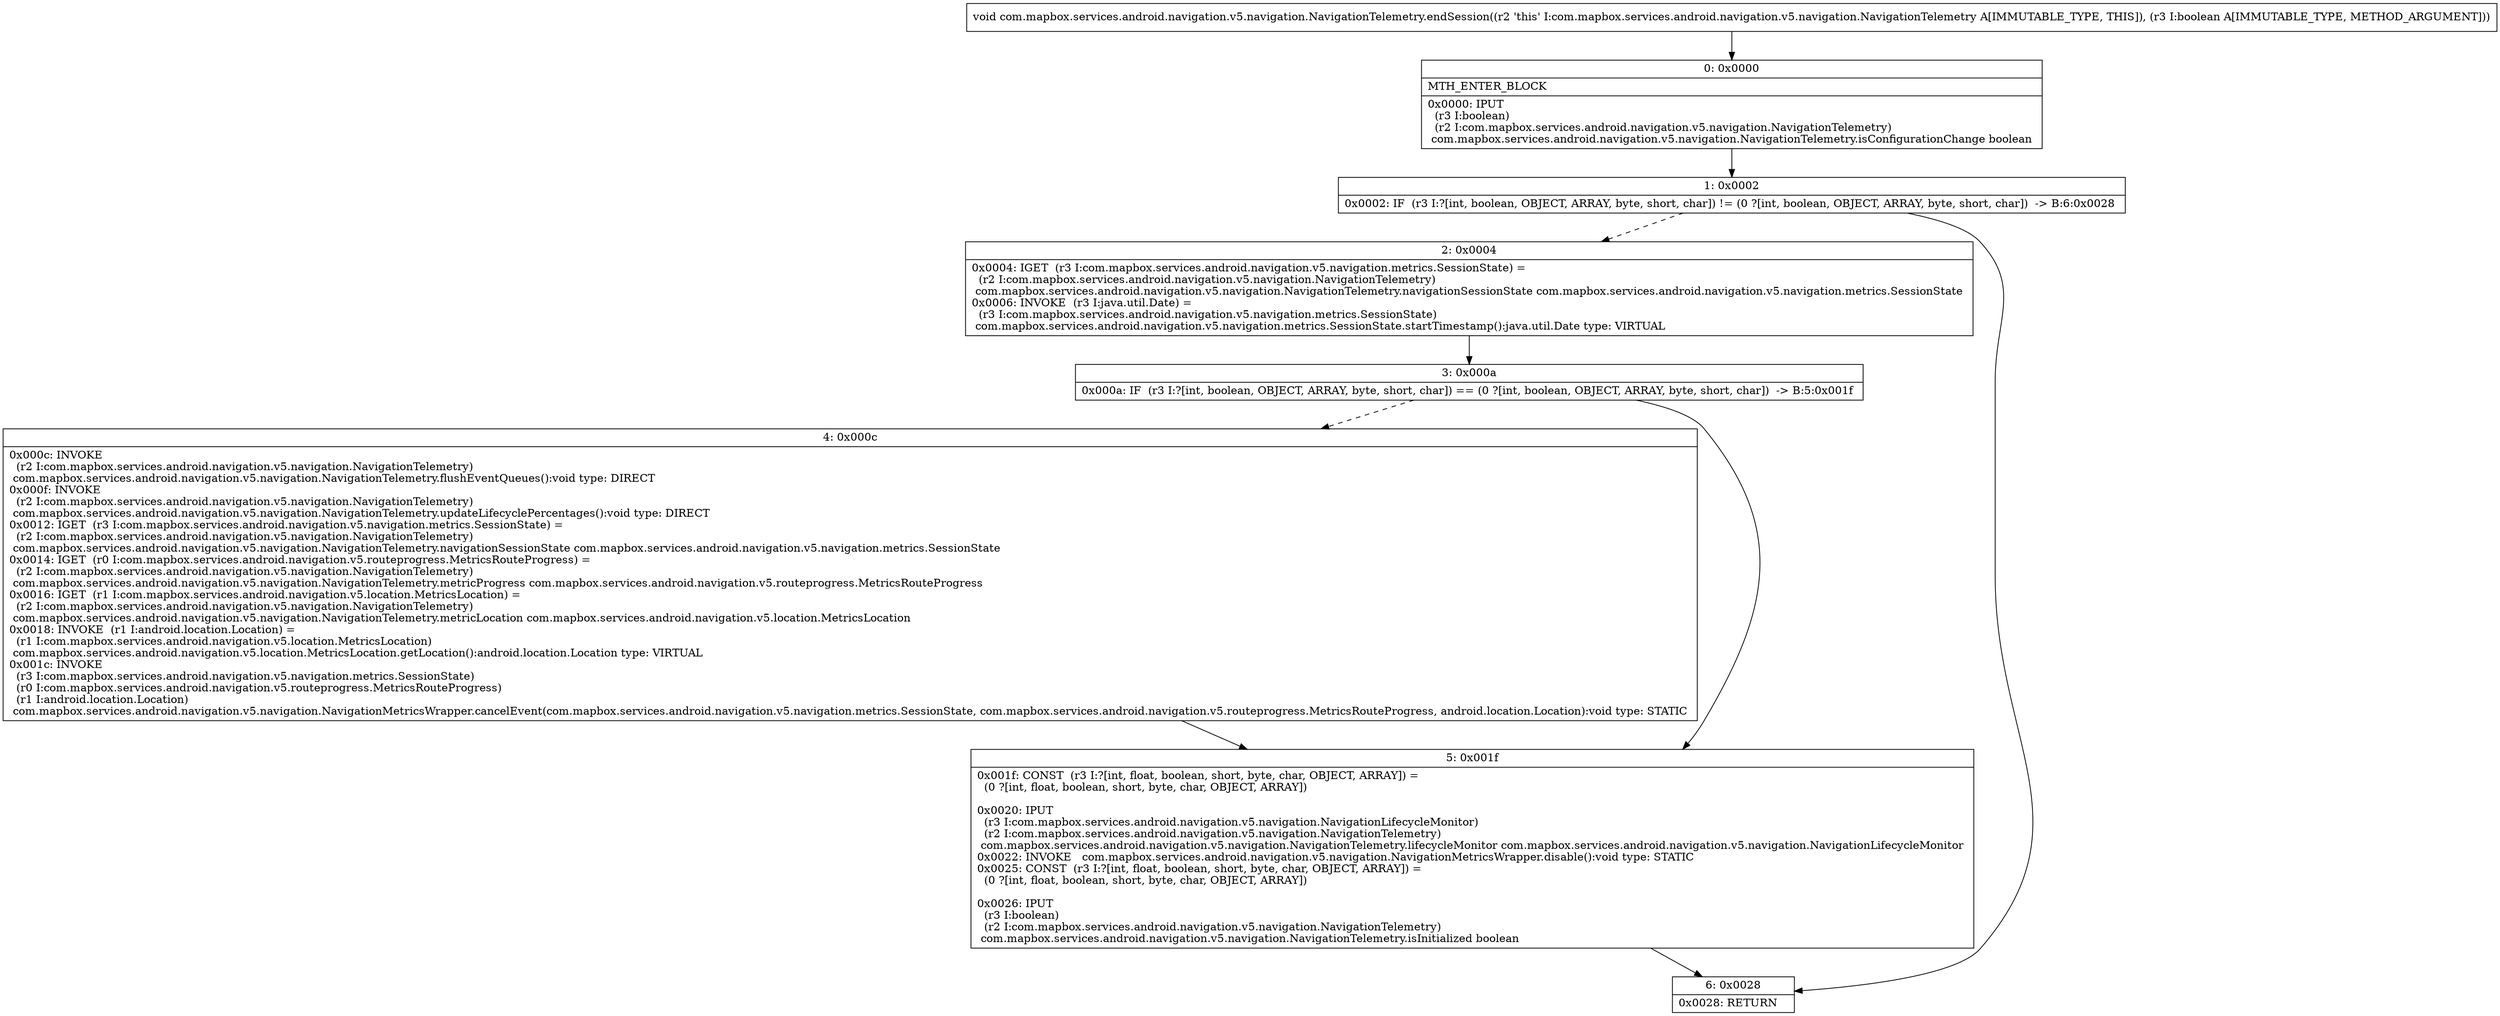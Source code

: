 digraph "CFG forcom.mapbox.services.android.navigation.v5.navigation.NavigationTelemetry.endSession(Z)V" {
Node_0 [shape=record,label="{0\:\ 0x0000|MTH_ENTER_BLOCK\l|0x0000: IPUT  \l  (r3 I:boolean)\l  (r2 I:com.mapbox.services.android.navigation.v5.navigation.NavigationTelemetry)\l com.mapbox.services.android.navigation.v5.navigation.NavigationTelemetry.isConfigurationChange boolean \l}"];
Node_1 [shape=record,label="{1\:\ 0x0002|0x0002: IF  (r3 I:?[int, boolean, OBJECT, ARRAY, byte, short, char]) != (0 ?[int, boolean, OBJECT, ARRAY, byte, short, char])  \-\> B:6:0x0028 \l}"];
Node_2 [shape=record,label="{2\:\ 0x0004|0x0004: IGET  (r3 I:com.mapbox.services.android.navigation.v5.navigation.metrics.SessionState) = \l  (r2 I:com.mapbox.services.android.navigation.v5.navigation.NavigationTelemetry)\l com.mapbox.services.android.navigation.v5.navigation.NavigationTelemetry.navigationSessionState com.mapbox.services.android.navigation.v5.navigation.metrics.SessionState \l0x0006: INVOKE  (r3 I:java.util.Date) = \l  (r3 I:com.mapbox.services.android.navigation.v5.navigation.metrics.SessionState)\l com.mapbox.services.android.navigation.v5.navigation.metrics.SessionState.startTimestamp():java.util.Date type: VIRTUAL \l}"];
Node_3 [shape=record,label="{3\:\ 0x000a|0x000a: IF  (r3 I:?[int, boolean, OBJECT, ARRAY, byte, short, char]) == (0 ?[int, boolean, OBJECT, ARRAY, byte, short, char])  \-\> B:5:0x001f \l}"];
Node_4 [shape=record,label="{4\:\ 0x000c|0x000c: INVOKE  \l  (r2 I:com.mapbox.services.android.navigation.v5.navigation.NavigationTelemetry)\l com.mapbox.services.android.navigation.v5.navigation.NavigationTelemetry.flushEventQueues():void type: DIRECT \l0x000f: INVOKE  \l  (r2 I:com.mapbox.services.android.navigation.v5.navigation.NavigationTelemetry)\l com.mapbox.services.android.navigation.v5.navigation.NavigationTelemetry.updateLifecyclePercentages():void type: DIRECT \l0x0012: IGET  (r3 I:com.mapbox.services.android.navigation.v5.navigation.metrics.SessionState) = \l  (r2 I:com.mapbox.services.android.navigation.v5.navigation.NavigationTelemetry)\l com.mapbox.services.android.navigation.v5.navigation.NavigationTelemetry.navigationSessionState com.mapbox.services.android.navigation.v5.navigation.metrics.SessionState \l0x0014: IGET  (r0 I:com.mapbox.services.android.navigation.v5.routeprogress.MetricsRouteProgress) = \l  (r2 I:com.mapbox.services.android.navigation.v5.navigation.NavigationTelemetry)\l com.mapbox.services.android.navigation.v5.navigation.NavigationTelemetry.metricProgress com.mapbox.services.android.navigation.v5.routeprogress.MetricsRouteProgress \l0x0016: IGET  (r1 I:com.mapbox.services.android.navigation.v5.location.MetricsLocation) = \l  (r2 I:com.mapbox.services.android.navigation.v5.navigation.NavigationTelemetry)\l com.mapbox.services.android.navigation.v5.navigation.NavigationTelemetry.metricLocation com.mapbox.services.android.navigation.v5.location.MetricsLocation \l0x0018: INVOKE  (r1 I:android.location.Location) = \l  (r1 I:com.mapbox.services.android.navigation.v5.location.MetricsLocation)\l com.mapbox.services.android.navigation.v5.location.MetricsLocation.getLocation():android.location.Location type: VIRTUAL \l0x001c: INVOKE  \l  (r3 I:com.mapbox.services.android.navigation.v5.navigation.metrics.SessionState)\l  (r0 I:com.mapbox.services.android.navigation.v5.routeprogress.MetricsRouteProgress)\l  (r1 I:android.location.Location)\l com.mapbox.services.android.navigation.v5.navigation.NavigationMetricsWrapper.cancelEvent(com.mapbox.services.android.navigation.v5.navigation.metrics.SessionState, com.mapbox.services.android.navigation.v5.routeprogress.MetricsRouteProgress, android.location.Location):void type: STATIC \l}"];
Node_5 [shape=record,label="{5\:\ 0x001f|0x001f: CONST  (r3 I:?[int, float, boolean, short, byte, char, OBJECT, ARRAY]) = \l  (0 ?[int, float, boolean, short, byte, char, OBJECT, ARRAY])\l \l0x0020: IPUT  \l  (r3 I:com.mapbox.services.android.navigation.v5.navigation.NavigationLifecycleMonitor)\l  (r2 I:com.mapbox.services.android.navigation.v5.navigation.NavigationTelemetry)\l com.mapbox.services.android.navigation.v5.navigation.NavigationTelemetry.lifecycleMonitor com.mapbox.services.android.navigation.v5.navigation.NavigationLifecycleMonitor \l0x0022: INVOKE   com.mapbox.services.android.navigation.v5.navigation.NavigationMetricsWrapper.disable():void type: STATIC \l0x0025: CONST  (r3 I:?[int, float, boolean, short, byte, char, OBJECT, ARRAY]) = \l  (0 ?[int, float, boolean, short, byte, char, OBJECT, ARRAY])\l \l0x0026: IPUT  \l  (r3 I:boolean)\l  (r2 I:com.mapbox.services.android.navigation.v5.navigation.NavigationTelemetry)\l com.mapbox.services.android.navigation.v5.navigation.NavigationTelemetry.isInitialized boolean \l}"];
Node_6 [shape=record,label="{6\:\ 0x0028|0x0028: RETURN   \l}"];
MethodNode[shape=record,label="{void com.mapbox.services.android.navigation.v5.navigation.NavigationTelemetry.endSession((r2 'this' I:com.mapbox.services.android.navigation.v5.navigation.NavigationTelemetry A[IMMUTABLE_TYPE, THIS]), (r3 I:boolean A[IMMUTABLE_TYPE, METHOD_ARGUMENT])) }"];
MethodNode -> Node_0;
Node_0 -> Node_1;
Node_1 -> Node_2[style=dashed];
Node_1 -> Node_6;
Node_2 -> Node_3;
Node_3 -> Node_4[style=dashed];
Node_3 -> Node_5;
Node_4 -> Node_5;
Node_5 -> Node_6;
}

